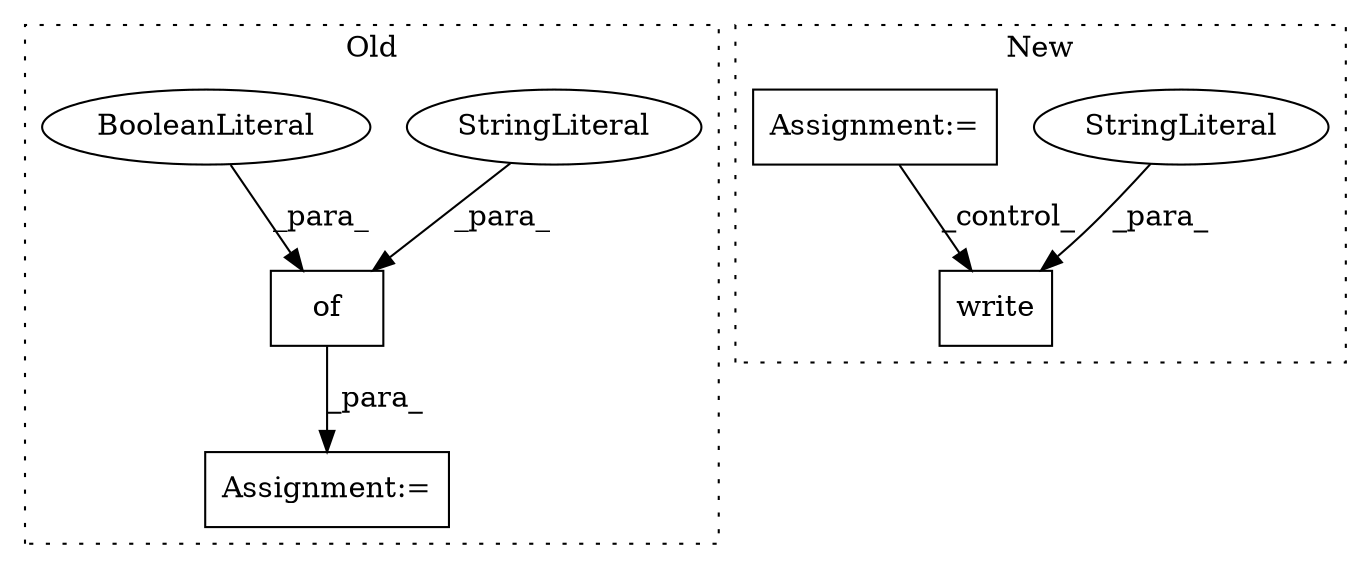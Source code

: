 digraph G {
subgraph cluster0 {
1 [label="of" a="32" s="5964,6072" l="3,1" shape="box"];
3 [label="StringLiteral" a="45" s="6035" l="11" shape="ellipse"];
4 [label="Assignment:=" a="7" s="6079,6153" l="53,2" shape="box"];
5 [label="BooleanLiteral" a="9" s="6029" l="5" shape="ellipse"];
label = "Old";
style="dotted";
}
subgraph cluster1 {
2 [label="write" a="32" s="7015,7026" l="6,1" shape="box"];
6 [label="StringLiteral" a="45" s="7021" l="5" shape="ellipse"];
7 [label="Assignment:=" a="7" s="6667,6767" l="53,2" shape="box"];
label = "New";
style="dotted";
}
1 -> 4 [label="_para_"];
3 -> 1 [label="_para_"];
5 -> 1 [label="_para_"];
6 -> 2 [label="_para_"];
7 -> 2 [label="_control_"];
}